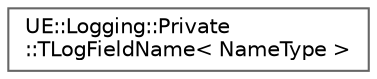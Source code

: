 digraph "Graphical Class Hierarchy"
{
 // INTERACTIVE_SVG=YES
 // LATEX_PDF_SIZE
  bgcolor="transparent";
  edge [fontname=Helvetica,fontsize=10,labelfontname=Helvetica,labelfontsize=10];
  node [fontname=Helvetica,fontsize=10,shape=box,height=0.2,width=0.4];
  rankdir="LR";
  Node0 [id="Node000000",label="UE::Logging::Private\l::TLogFieldName\< NameType \>",height=0.2,width=0.4,color="grey40", fillcolor="white", style="filled",URL="$db/da3/structUE_1_1Logging_1_1Private_1_1TLogFieldName.html",tooltip="Wrapper to identify field names interleaved with field values."];
}
